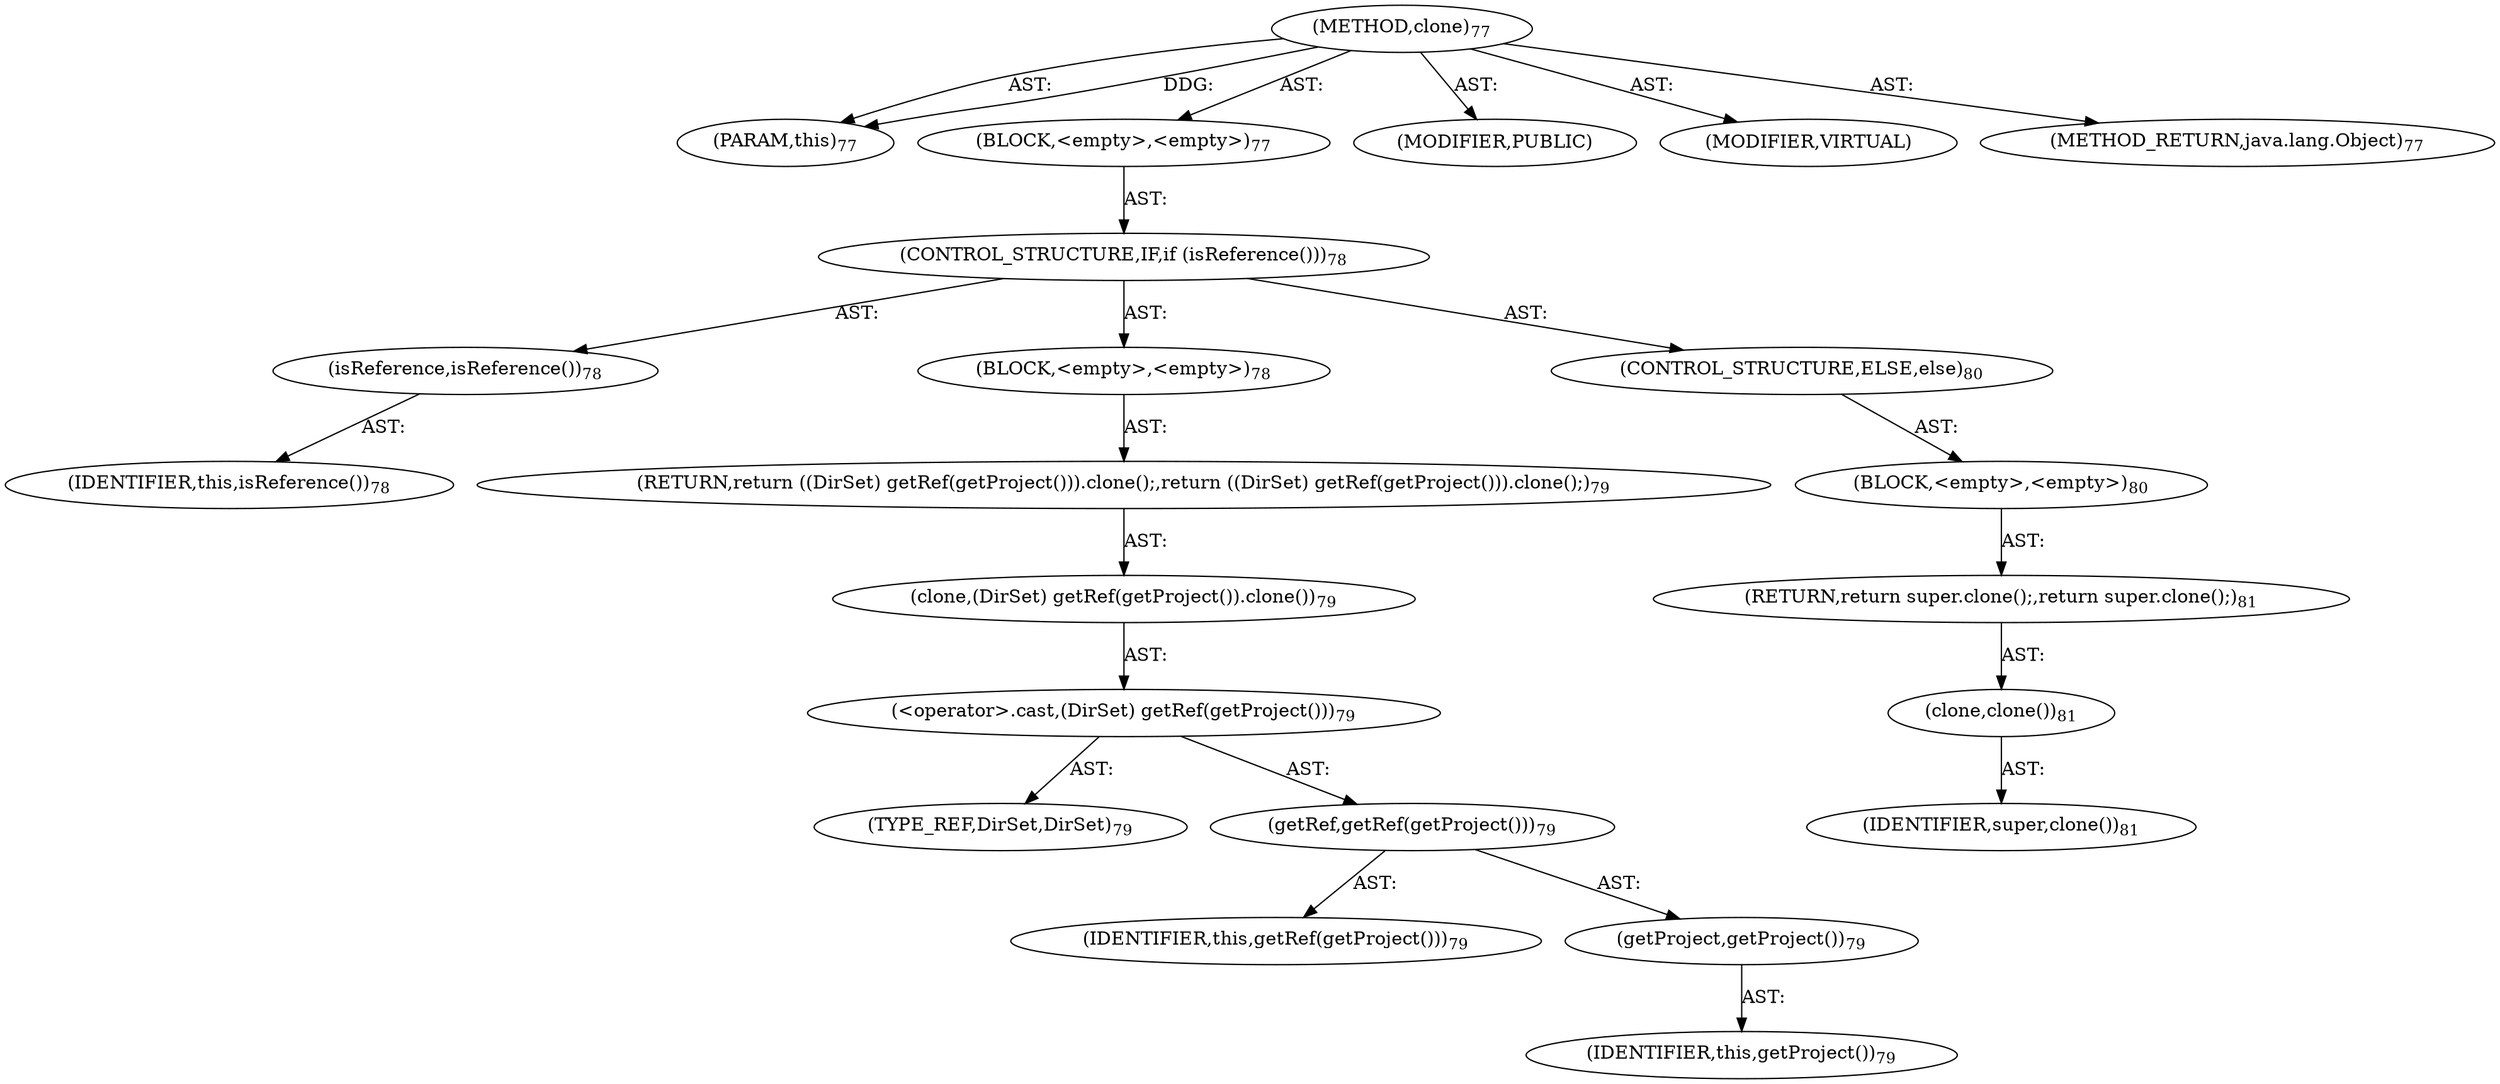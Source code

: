 digraph "clone" {  
"111669149698" [label = <(METHOD,clone)<SUB>77</SUB>> ]
"115964116992" [label = <(PARAM,this)<SUB>77</SUB>> ]
"25769803778" [label = <(BLOCK,&lt;empty&gt;,&lt;empty&gt;)<SUB>77</SUB>> ]
"47244640256" [label = <(CONTROL_STRUCTURE,IF,if (isReference()))<SUB>78</SUB>> ]
"30064771074" [label = <(isReference,isReference())<SUB>78</SUB>> ]
"68719476736" [label = <(IDENTIFIER,this,isReference())<SUB>78</SUB>> ]
"25769803779" [label = <(BLOCK,&lt;empty&gt;,&lt;empty&gt;)<SUB>78</SUB>> ]
"146028888064" [label = <(RETURN,return ((DirSet) getRef(getProject())).clone();,return ((DirSet) getRef(getProject())).clone();)<SUB>79</SUB>> ]
"30064771075" [label = <(clone,(DirSet) getRef(getProject()).clone())<SUB>79</SUB>> ]
"30064771076" [label = <(&lt;operator&gt;.cast,(DirSet) getRef(getProject()))<SUB>79</SUB>> ]
"180388626432" [label = <(TYPE_REF,DirSet,DirSet)<SUB>79</SUB>> ]
"30064771077" [label = <(getRef,getRef(getProject()))<SUB>79</SUB>> ]
"68719476738" [label = <(IDENTIFIER,this,getRef(getProject()))<SUB>79</SUB>> ]
"30064771078" [label = <(getProject,getProject())<SUB>79</SUB>> ]
"68719476737" [label = <(IDENTIFIER,this,getProject())<SUB>79</SUB>> ]
"47244640257" [label = <(CONTROL_STRUCTURE,ELSE,else)<SUB>80</SUB>> ]
"25769803780" [label = <(BLOCK,&lt;empty&gt;,&lt;empty&gt;)<SUB>80</SUB>> ]
"146028888065" [label = <(RETURN,return super.clone();,return super.clone();)<SUB>81</SUB>> ]
"30064771079" [label = <(clone,clone())<SUB>81</SUB>> ]
"68719476742" [label = <(IDENTIFIER,super,clone())<SUB>81</SUB>> ]
"133143986180" [label = <(MODIFIER,PUBLIC)> ]
"133143986181" [label = <(MODIFIER,VIRTUAL)> ]
"128849018882" [label = <(METHOD_RETURN,java.lang.Object)<SUB>77</SUB>> ]
  "111669149698" -> "115964116992"  [ label = "AST: "] 
  "111669149698" -> "25769803778"  [ label = "AST: "] 
  "111669149698" -> "133143986180"  [ label = "AST: "] 
  "111669149698" -> "133143986181"  [ label = "AST: "] 
  "111669149698" -> "128849018882"  [ label = "AST: "] 
  "25769803778" -> "47244640256"  [ label = "AST: "] 
  "47244640256" -> "30064771074"  [ label = "AST: "] 
  "47244640256" -> "25769803779"  [ label = "AST: "] 
  "47244640256" -> "47244640257"  [ label = "AST: "] 
  "30064771074" -> "68719476736"  [ label = "AST: "] 
  "25769803779" -> "146028888064"  [ label = "AST: "] 
  "146028888064" -> "30064771075"  [ label = "AST: "] 
  "30064771075" -> "30064771076"  [ label = "AST: "] 
  "30064771076" -> "180388626432"  [ label = "AST: "] 
  "30064771076" -> "30064771077"  [ label = "AST: "] 
  "30064771077" -> "68719476738"  [ label = "AST: "] 
  "30064771077" -> "30064771078"  [ label = "AST: "] 
  "30064771078" -> "68719476737"  [ label = "AST: "] 
  "47244640257" -> "25769803780"  [ label = "AST: "] 
  "25769803780" -> "146028888065"  [ label = "AST: "] 
  "146028888065" -> "30064771079"  [ label = "AST: "] 
  "30064771079" -> "68719476742"  [ label = "AST: "] 
  "111669149698" -> "115964116992"  [ label = "DDG: "] 
}
